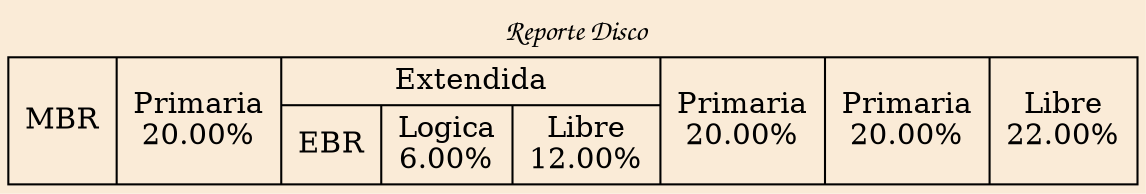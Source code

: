 digraph grid {bgcolor="antiquewhite" fontname="Comic Sans MS " label=" Reporte Disco"Alayout=dot labelloc = "t"edge [weigth=1000 style=dashed color=red4 dir = "both" arrowtail="open" arrowhead="open"]node[shape=record, color=black]a0[label="MBR|Primaria\n20.00%\n|{Extendida|{EBR|Logica\n6.00%\n|Libre\n12.00%\n}}|Primaria\n20.00%\n|Primaria\n20.00%\n|Libre\n22.00%\n"];
}